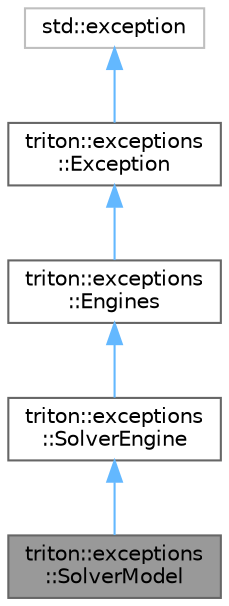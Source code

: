 digraph "triton::exceptions::SolverModel"
{
 // LATEX_PDF_SIZE
  bgcolor="transparent";
  edge [fontname=Helvetica,fontsize=10,labelfontname=Helvetica,labelfontsize=10];
  node [fontname=Helvetica,fontsize=10,shape=box,height=0.2,width=0.4];
  Node1 [label="triton::exceptions\l::SolverModel",height=0.2,width=0.4,color="gray40", fillcolor="grey60", style="filled", fontcolor="black",tooltip="The exception class used by solver models."];
  Node2 -> Node1 [dir="back",color="steelblue1",style="solid"];
  Node2 [label="triton::exceptions\l::SolverEngine",height=0.2,width=0.4,color="gray40", fillcolor="white", style="filled",URL="$classtriton_1_1exceptions_1_1SolverEngine.html",tooltip="The exception class used by the solver engine."];
  Node3 -> Node2 [dir="back",color="steelblue1",style="solid"];
  Node3 [label="triton::exceptions\l::Engines",height=0.2,width=0.4,color="gray40", fillcolor="white", style="filled",URL="$classtriton_1_1exceptions_1_1Engines.html",tooltip="The exception class used by all engines."];
  Node4 -> Node3 [dir="back",color="steelblue1",style="solid"];
  Node4 [label="triton::exceptions\l::Exception",height=0.2,width=0.4,color="gray40", fillcolor="white", style="filled",URL="$classtriton_1_1exceptions_1_1Exception.html",tooltip="The root class of all exceptions."];
  Node5 -> Node4 [dir="back",color="steelblue1",style="solid"];
  Node5 [label="std::exception",height=0.2,width=0.4,color="grey75", fillcolor="white", style="filled",tooltip=" "];
}
